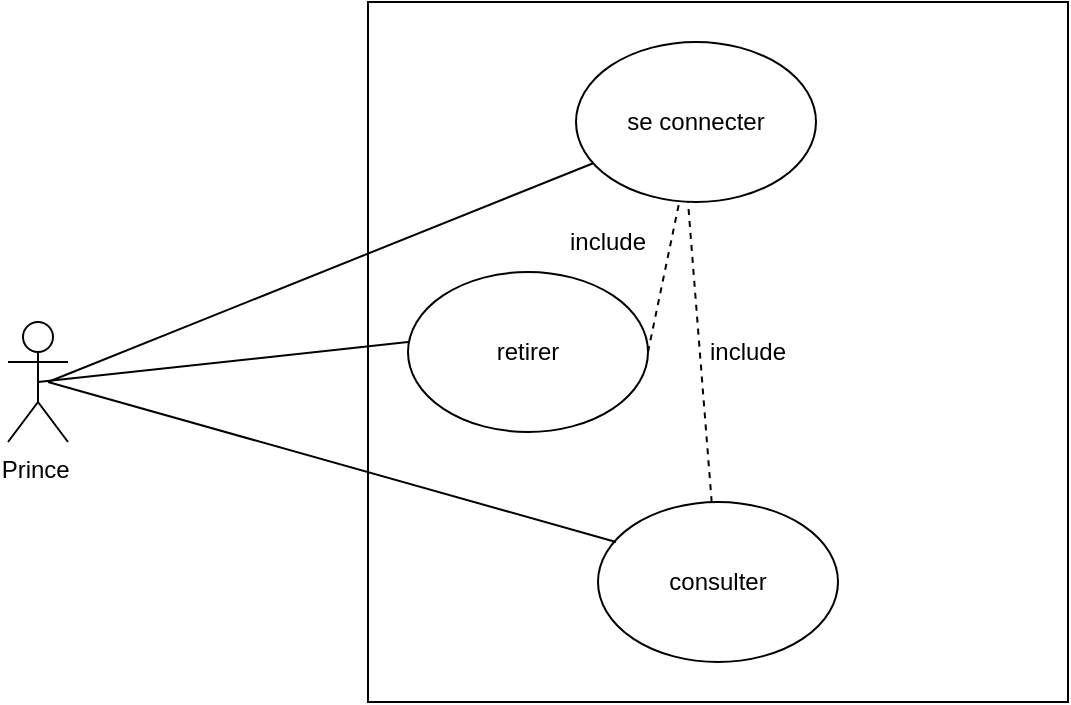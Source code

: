 <mxfile version="20.7.4" type="github">
  <diagram id="ng-lLSa1JlnSkWjCrSA6" name="Page-1">
    <mxGraphModel dx="880" dy="484" grid="1" gridSize="10" guides="1" tooltips="1" connect="1" arrows="1" fold="1" page="1" pageScale="1" pageWidth="827" pageHeight="1169" math="0" shadow="0">
      <root>
        <mxCell id="0" />
        <mxCell id="1" parent="0" />
        <mxCell id="ajK7cX1o4FfRWzqeC1Vv-1" value="&lt;font style=&quot;vertical-align: inherit;&quot;&gt;&lt;font style=&quot;vertical-align: inherit;&quot;&gt;Prince&amp;nbsp;&lt;/font&gt;&lt;/font&gt;" style="shape=umlActor;verticalLabelPosition=bottom;verticalAlign=top;html=1;outlineConnect=0;" parent="1" vertex="1">
          <mxGeometry x="70" y="220" width="30" height="60" as="geometry" />
        </mxCell>
        <mxCell id="ajK7cX1o4FfRWzqeC1Vv-15" value="" style="whiteSpace=wrap;html=1;aspect=fixed;" parent="1" vertex="1">
          <mxGeometry x="250" y="60" width="350" height="350" as="geometry" />
        </mxCell>
        <mxCell id="ajK7cX1o4FfRWzqeC1Vv-16" value="se connecter" style="ellipse;whiteSpace=wrap;html=1;" parent="1" vertex="1">
          <mxGeometry x="354" y="80" width="120" height="80" as="geometry" />
        </mxCell>
        <mxCell id="ajK7cX1o4FfRWzqeC1Vv-17" value="retirer" style="ellipse;whiteSpace=wrap;html=1;" parent="1" vertex="1">
          <mxGeometry x="270" y="195" width="120" height="80" as="geometry" />
        </mxCell>
        <mxCell id="ajK7cX1o4FfRWzqeC1Vv-18" value="consulter" style="ellipse;whiteSpace=wrap;html=1;" parent="1" vertex="1">
          <mxGeometry x="365" y="310" width="120" height="80" as="geometry" />
        </mxCell>
        <mxCell id="ajK7cX1o4FfRWzqeC1Vv-20" value="" style="endArrow=none;html=1;rounded=0;exitX=0.5;exitY=0.5;exitDx=0;exitDy=0;exitPerimeter=0;" parent="1" source="ajK7cX1o4FfRWzqeC1Vv-1" edge="1">
          <mxGeometry width="50" height="50" relative="1" as="geometry">
            <mxPoint x="390" y="260" as="sourcePoint" />
            <mxPoint x="270" y="230" as="targetPoint" />
          </mxGeometry>
        </mxCell>
        <mxCell id="ajK7cX1o4FfRWzqeC1Vv-21" value="" style="endArrow=none;html=1;rounded=0;entryX=0.075;entryY=0.25;entryDx=0;entryDy=0;entryPerimeter=0;" parent="1" target="ajK7cX1o4FfRWzqeC1Vv-18" edge="1">
          <mxGeometry width="50" height="50" relative="1" as="geometry">
            <mxPoint x="90" y="250" as="sourcePoint" />
            <mxPoint x="440" y="210" as="targetPoint" />
          </mxGeometry>
        </mxCell>
        <mxCell id="ajK7cX1o4FfRWzqeC1Vv-22" value="" style="endArrow=none;html=1;rounded=0;" parent="1" target="ajK7cX1o4FfRWzqeC1Vv-16" edge="1">
          <mxGeometry width="50" height="50" relative="1" as="geometry">
            <mxPoint x="90" y="250" as="sourcePoint" />
            <mxPoint x="440" y="210" as="targetPoint" />
          </mxGeometry>
        </mxCell>
        <mxCell id="ajK7cX1o4FfRWzqeC1Vv-23" value="" style="endArrow=none;dashed=1;html=1;rounded=0;exitX=1;exitY=0.5;exitDx=0;exitDy=0;" parent="1" source="ajK7cX1o4FfRWzqeC1Vv-17" target="ajK7cX1o4FfRWzqeC1Vv-16" edge="1">
          <mxGeometry width="50" height="50" relative="1" as="geometry">
            <mxPoint x="390" y="260" as="sourcePoint" />
            <mxPoint x="440" y="210" as="targetPoint" />
          </mxGeometry>
        </mxCell>
        <mxCell id="ajK7cX1o4FfRWzqeC1Vv-24" value="" style="endArrow=none;dashed=1;html=1;rounded=0;" parent="1" source="ajK7cX1o4FfRWzqeC1Vv-18" edge="1">
          <mxGeometry width="50" height="50" relative="1" as="geometry">
            <mxPoint x="390" y="260" as="sourcePoint" />
            <mxPoint x="410" y="160" as="targetPoint" />
          </mxGeometry>
        </mxCell>
        <mxCell id="ajK7cX1o4FfRWzqeC1Vv-25" value="include" style="text;html=1;strokeColor=none;fillColor=none;align=center;verticalAlign=middle;whiteSpace=wrap;rounded=0;" parent="1" vertex="1">
          <mxGeometry x="410" y="220" width="60" height="30" as="geometry" />
        </mxCell>
        <mxCell id="ajK7cX1o4FfRWzqeC1Vv-26" value="include" style="text;html=1;strokeColor=none;fillColor=none;align=center;verticalAlign=middle;whiteSpace=wrap;rounded=0;" parent="1" vertex="1">
          <mxGeometry x="340" y="165" width="60" height="30" as="geometry" />
        </mxCell>
      </root>
    </mxGraphModel>
  </diagram>
</mxfile>
